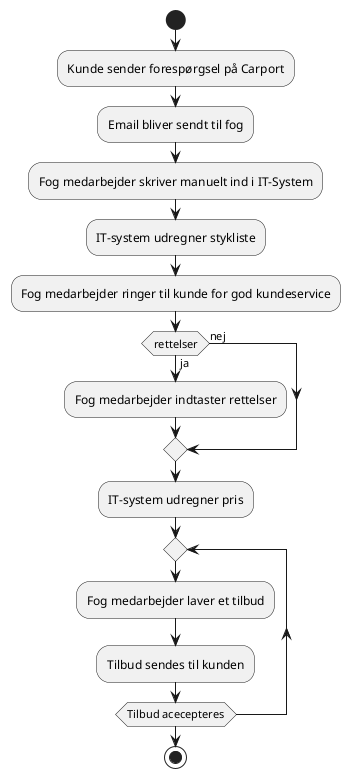 @startuml

start
    
    :Kunde sender forespørgsel på Carport;
    
    :Email bliver sendt til fog;
    
    :Fog medarbejder skriver manuelt ind i IT-System;
    
    :IT-system udregner stykliste;
    
    :Fog medarbejder ringer til kunde for god kundeservice;
    
    if (rettelser) then (ja)
        :Fog medarbejder indtaster rettelser;
        else (nej)
    endif
    
    :IT-system udregner pris;
    
    repeat
    :Fog medarbejder laver et tilbud;
    :Tilbud sendes til kunden;
    repeat while (Tilbud acecepteres)
    
    
stop

@enduml